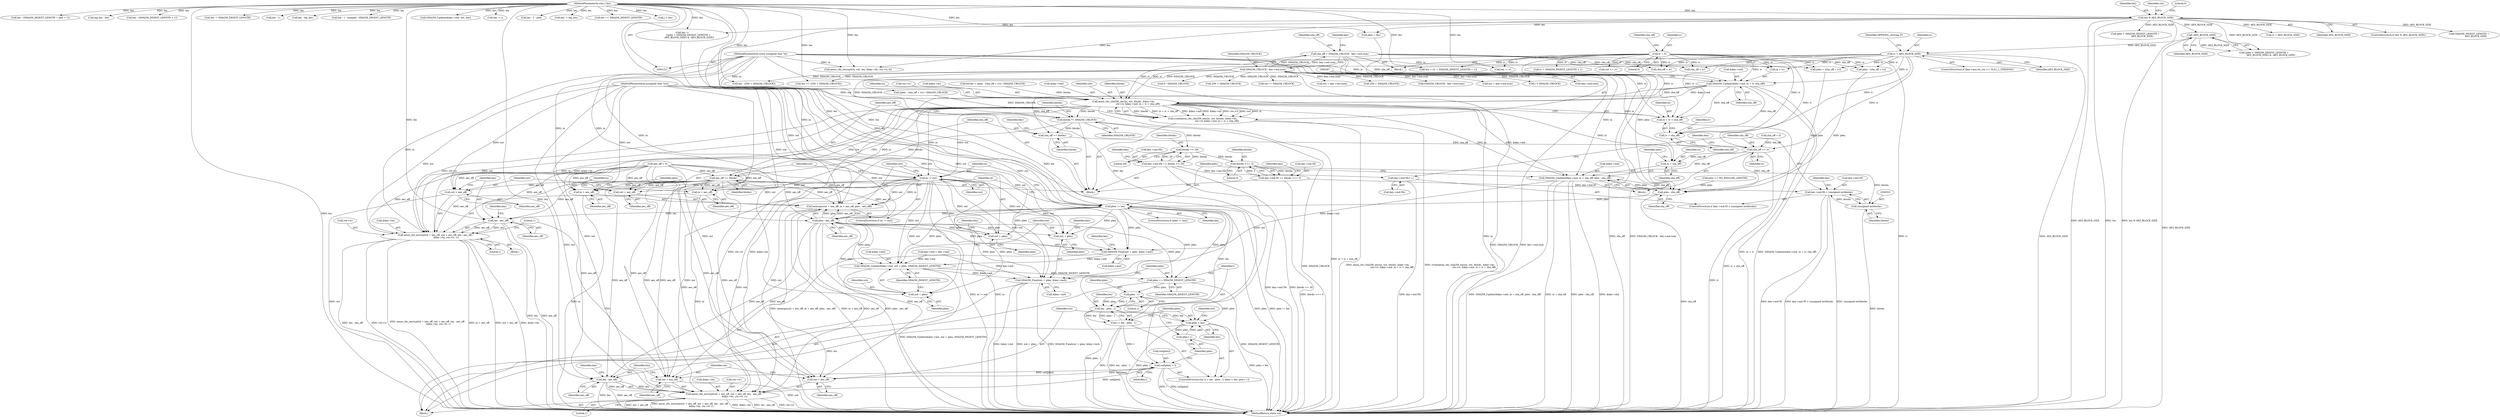 digraph "0_openssl_68595c0c2886e7942a14f98c17a55a88afb6c292_0@API" {
"1000257" [label="(Call,SHA256_Update(&key->md, in + iv, sha_off))"];
"1000126" [label="(MethodParameterIn,const unsigned char *in)"];
"1000209" [label="(Call,iv = AES_BLOCK_SIZE)"];
"1000196" [label="(Call,-AES_BLOCK_SIZE)"];
"1000169" [label="(Call,len % AES_BLOCK_SIZE)"];
"1000127" [label="(MethodParameterIn,size_t len)"];
"1000142" [label="(Call,iv = 0)"];
"1000154" [label="(Call,sha_off = SHA256_CBLOCK - key->md.num)"];
"1000156" [label="(Call,SHA256_CBLOCK - key->md.num)"];
"1000268" [label="(Call,aesni_cbc_sha256_enc(in, out, blocks, &key->ks,\n                                       ctx->iv, &key->md, in + iv + sha_off))"];
"1000266" [label="(Call,(void)aesni_cbc_sha256_enc(in, out, blocks, &key->ks,\n                                       ctx->iv, &key->md, in + iv + sha_off))"];
"1000288" [label="(Call,blocks *= SHA256_CBLOCK)"];
"1000291" [label="(Call,aes_off += blocks)"];
"1000359" [label="(Call,memcpy(out + aes_off, in + aes_off, plen - aes_off))"];
"1000360" [label="(Call,out + aes_off)"];
"1000363" [label="(Call,in + aes_off)"];
"1000366" [label="(Call,plen - aes_off)"];
"1000369" [label="(Call,SHA256_Final(out + plen, &key->md))"];
"1000384" [label="(Call,SHA256_Update(&key->md, out + plen, SHA256_DIGEST_LENGTH))"];
"1000393" [label="(Call,SHA256_Final(out + plen, &key->md))"];
"1000401" [label="(Call,plen += SHA256_DIGEST_LENGTH)"];
"1000409" [label="(Call,plen - 1)"];
"1000407" [label="(Call,len - plen - 1)"];
"1000405" [label="(Call,l = len - plen - 1)"];
"1000417" [label="(Call,out[plen] = l)"];
"1000422" [label="(Call,aesni_cbc_encrypt(out + aes_off, out + aes_off, len - aes_off,\n                              &key->ks, ctx->iv, 1))"];
"1000423" [label="(Call,out + aes_off)"];
"1000426" [label="(Call,out + aes_off)"];
"1000412" [label="(Call,plen < len)"];
"1000415" [label="(Call,plen++)"];
"1000429" [label="(Call,len - aes_off)"];
"1000370" [label="(Call,out + plen)"];
"1000389" [label="(Call,out + plen)"];
"1000394" [label="(Call,out + plen)"];
"1000442" [label="(Call,aesni_cbc_encrypt(in + aes_off, out + aes_off, len - aes_off,\n                              &key->ks, ctx->iv, 1))"];
"1000443" [label="(Call,in + aes_off)"];
"1000446" [label="(Call,out + aes_off)"];
"1000449" [label="(Call,len - aes_off)"];
"1000294" [label="(Call,sha_off += blocks)"];
"1000336" [label="(Call,sha_off += iv)"];
"1000339" [label="(Call,SHA256_Update(&key->md, in + sha_off, plen - sha_off))"];
"1000344" [label="(Call,in + sha_off)"];
"1000347" [label="(Call,plen - sha_off)"];
"1000351" [label="(Call,plen != len)"];
"1000303" [label="(Call,blocks >> 29)"];
"1000297" [label="(Call,key->md.Nh += blocks >> 29)"];
"1000325" [label="(Call,key->md.Nh++)"];
"1000312" [label="(Call,blocks <<= 3)"];
"1000306" [label="(Call,key->md.Nl += blocks <<= 3)"];
"1000316" [label="(Call,key->md.Nl < (unsigned int)blocks)"];
"1000322" [label="(Call,(unsigned int)blocks)"];
"1000356" [label="(Call,in != out)"];
"1000283" [label="(Call,in + iv + sha_off)"];
"1000285" [label="(Call,iv + sha_off)"];
"1000410" [label="(Identifier,plen)"];
"1000691" [label="(Call,len >= (256 + SHA256_CBLOCK))"];
"1000188" [label="(Call,len !=\n                 ((plen + SHA256_DIGEST_LENGTH +\n                   AES_BLOCK_SIZE) & -AES_BLOCK_SIZE))"];
"1000312" [label="(Call,blocks <<= 3)"];
"1000364" [label="(Identifier,in)"];
"1000421" [label="(Identifier,l)"];
"1000393" [label="(Call,SHA256_Final(out + plen, &key->md))"];
"1000354" [label="(Block,)"];
"1000303" [label="(Call,blocks >> 29)"];
"1000373" [label="(Call,&key->md)"];
"1000183" [label="(Call,plen = len)"];
"1000266" [label="(Call,(void)aesni_cbc_sha256_enc(in, out, blocks, &key->ks,\n                                       ctx->iv, &key->md, in + iv + sha_off))"];
"1000439" [label="(Literal,1)"];
"1000262" [label="(Call,in + iv)"];
"1000371" [label="(Identifier,out)"];
"1000693" [label="(Call,256 + SHA256_CBLOCK)"];
"1000425" [label="(Identifier,aes_off)"];
"1000454" [label="(Identifier,key)"];
"1000443" [label="(Call,in + aes_off)"];
"1000291" [label="(Call,aes_off += blocks)"];
"1000634" [label="(Call,len - (SHA256_DIGEST_LENGTH + pad + 1))"];
"1000285" [label="(Call,iv + sha_off)"];
"1000125" [label="(MethodParameterIn,unsigned char *out)"];
"1000369" [label="(Call,SHA256_Final(out + plen, &key->md))"];
"1000347" [label="(Call,plen - sha_off)"];
"1000446" [label="(Call,out + aes_off)"];
"1000445" [label="(Identifier,aes_off)"];
"1001943" [label="(Literal,1)"];
"1000426" [label="(Call,out + aes_off)"];
"1000257" [label="(Call,SHA256_Update(&key->md, in + iv, sha_off))"];
"1000646" [label="(Call,inp_len - len)"];
"1000432" [label="(Call,&key->ks)"];
"1000300" [label="(Identifier,key)"];
"1000270" [label="(Identifier,out)"];
"1000309" [label="(Identifier,key)"];
"1000363" [label="(Call,in + aes_off)"];
"1000595" [label="(Call,len - (SHA256_DIGEST_LENGTH + 1))"];
"1000128" [label="(Block,)"];
"1000350" [label="(ControlStructure,if (plen != len))"];
"1000328" [label="(Identifier,key)"];
"1000287" [label="(Identifier,sha_off)"];
"1000271" [label="(Identifier,blocks)"];
"1000290" [label="(Identifier,SHA256_CBLOCK)"];
"1000211" [label="(Identifier,AES_BLOCK_SIZE)"];
"1000256" [label="(Block,)"];
"1000407" [label="(Call,len - plen - 1)"];
"1000143" [label="(Identifier,iv)"];
"1000413" [label="(Identifier,plen)"];
"1000250" [label="(Call,plen - (sha_off + iv))"];
"1000406" [label="(Identifier,l)"];
"1000431" [label="(Identifier,aes_off)"];
"1000565" [label="(Call,iv + SHA256_DIGEST_LENGTH + 1)"];
"1000391" [label="(Identifier,plen)"];
"1000352" [label="(Identifier,plen)"];
"1000356" [label="(Call,in != out)"];
"1000355" [label="(ControlStructure,if (in != out))"];
"1000304" [label="(Identifier,blocks)"];
"1000314" [label="(Literal,3)"];
"1000293" [label="(Identifier,blocks)"];
"1000563" [label="(Call,len < (iv + SHA256_DIGEST_LENGTH + 1))"];
"1000258" [label="(Call,&key->md)"];
"1000368" [label="(Identifier,aes_off)"];
"1000375" [label="(Identifier,key)"];
"1000390" [label="(Identifier,out)"];
"1000448" [label="(Identifier,aes_off)"];
"1000687" [label="(Call,len -= SHA256_DIGEST_LENGTH)"];
"1000412" [label="(Call,plen < len)"];
"1000292" [label="(Identifier,aes_off)"];
"1000180" [label="(Call,plen == NO_PAYLOAD_LENGTH)"];
"1000127" [label="(MethodParameterIn,size_t len)"];
"1000269" [label="(Identifier,in)"];
"1000534" [label="(Call,iv = AES_BLOCK_SIZE)"];
"1000415" [label="(Call,plen++)"];
"1000590" [label="(Call,len - 1)"];
"1000377" [label="(Call,key->md = key->tail)"];
"1000404" [label="(ControlStructure,for (l = len - plen - 1; plen < len; plen++))"];
"1000333" [label="(Call,sha_off = 0)"];
"1000459" [label="(Literal,1)"];
"1000359" [label="(Call,memcpy(out + aes_off, in + aes_off, plen - aes_off))"];
"1000286" [label="(Identifier,iv)"];
"1000419" [label="(Identifier,out)"];
"1000450" [label="(Identifier,len)"];
"1000316" [label="(Call,key->md.Nl < (unsigned int)blocks)"];
"1000710" [label="(Call,SHA256_CBLOCK - key->md.num)"];
"1000289" [label="(Identifier,blocks)"];
"1000384" [label="(Call,SHA256_Update(&key->md, out + plen, SHA256_DIGEST_LENGTH))"];
"1000348" [label="(Identifier,plen)"];
"1000324" [label="(Identifier,blocks)"];
"1000397" [label="(Call,&key->md)"];
"1000322" [label="(Call,(unsigned int)blocks)"];
"1000249" [label="(Call,(plen - (sha_off + iv)) / SHA256_CBLOCK)"];
"1000370" [label="(Call,out + plen)"];
"1001663" [label="(Call,len - inp_len)"];
"1000276" [label="(Call,ctx->iv)"];
"1000429" [label="(Call,len - aes_off)"];
"1001739" [label="(Call,len - 1 - maxpad - SHA256_DIGEST_LENGTH)"];
"1000294" [label="(Call,sha_off += blocks)"];
"1000165" [label="(Identifier,key)"];
"1000171" [label="(Identifier,AES_BLOCK_SIZE)"];
"1000361" [label="(Identifier,out)"];
"1000395" [label="(Identifier,out)"];
"1000366" [label="(Call,plen - aes_off)"];
"1000580" [label="(Call,out += iv)"];
"1000417" [label="(Call,out[plen] = l)"];
"1000394" [label="(Call,out + plen)"];
"1000342" [label="(Identifier,key)"];
"1000288" [label="(Call,blocks *= SHA256_CBLOCK)"];
"1000147" [label="(Identifier,sha_off)"];
"1000317" [label="(Call,key->md.Nl)"];
"1000284" [label="(Identifier,in)"];
"1000216" [label="(Identifier,OPENSSL_ia32cap_P)"];
"1000242" [label="(Call,plen > (sha_off + iv))"];
"1000399" [label="(Identifier,key)"];
"1000244" [label="(Call,sha_off + iv)"];
"1000401" [label="(Call,plen += SHA256_DIGEST_LENGTH)"];
"1000168" [label="(ControlStructure,if (len % AES_BLOCK_SIZE))"];
"1000583" [label="(Call,len -= iv)"];
"1000853" [label="(Call,res = key->md.num)"];
"1000402" [label="(Identifier,plen)"];
"1000430" [label="(Identifier,len)"];
"1000349" [label="(Identifier,sha_off)"];
"1000452" [label="(Call,&key->ks)"];
"1000306" [label="(Call,key->md.Nl += blocks <<= 3)"];
"1000423" [label="(Call,out + aes_off)"];
"1000411" [label="(Literal,1)"];
"1000444" [label="(Identifier,in)"];
"1000190" [label="(Call,(plen + SHA256_DIGEST_LENGTH +\n                   AES_BLOCK_SIZE) & -AES_BLOCK_SIZE)"];
"1000170" [label="(Identifier,len)"];
"1001099" [label="(Call,i < SHA256_CBLOCK)"];
"1000158" [label="(Call,key->md.num)"];
"1001935" [label="(Call,SHA256_Update(&key->md, out, len))"];
"1000144" [label="(Literal,0)"];
"1000353" [label="(Identifier,len)"];
"1000449" [label="(Call,len - aes_off)"];
"1000193" [label="(Call,SHA256_DIGEST_LENGTH +\n                   AES_BLOCK_SIZE)"];
"1000416" [label="(Identifier,plen)"];
"1000178" [label="(Block,)"];
"1000389" [label="(Call,out + plen)"];
"1000346" [label="(Identifier,sha_off)"];
"1000727" [label="(Call,len -= j)"];
"1000705" [label="(Call,0 - SHA256_CBLOCK)"];
"1000272" [label="(Call,&key->ks)"];
"1000142" [label="(Call,iv = 0)"];
"1000340" [label="(Call,&key->md)"];
"1000379" [label="(Identifier,key)"];
"1000295" [label="(Identifier,sha_off)"];
"1000169" [label="(Call,len % AES_BLOCK_SIZE)"];
"1000298" [label="(Call,key->md.Nh)"];
"1000451" [label="(Identifier,aes_off)"];
"1000360" [label="(Call,out + aes_off)"];
"1000702" [label="(Call,256 + SHA256_CBLOCK)"];
"1000447" [label="(Identifier,out)"];
"1000700" [label="(Call,len - (256 + SHA256_CBLOCK))"];
"1000408" [label="(Identifier,len)"];
"1000176" [label="(Identifier,ctx)"];
"1001889" [label="(Call,len - 1 - pad)"];
"1000918" [label="(Call,res != SHA256_CBLOCK)"];
"1001944" [label="(MethodReturn,static int)"];
"1000283" [label="(Call,in + iv + sha_off)"];
"1000210" [label="(Identifier,iv)"];
"1000396" [label="(Identifier,plen)"];
"1001730" [label="(Call,len -= inp_len)"];
"1001625" [label="(Call,res = key->md.num)"];
"1001622" [label="(Call,len += SHA256_DIGEST_LENGTH)"];
"1000150" [label="(Call,aes_off = 0)"];
"1000305" [label="(Literal,29)"];
"1000365" [label="(Identifier,aes_off)"];
"1000201" [label="(ControlStructure,if (key->aux.tls_ver >= TLS1_1_VERSION))"];
"1000268" [label="(Call,aesni_cbc_sha256_enc(in, out, blocks, &key->ks,\n                                       ctx->iv, &key->md, in + iv + sha_off))"];
"1000296" [label="(Identifier,blocks)"];
"1000319" [label="(Identifier,key)"];
"1000265" [label="(Identifier,sha_off)"];
"1000357" [label="(Identifier,in)"];
"1000307" [label="(Call,key->md.Nl)"];
"1000197" [label="(Identifier,AES_BLOCK_SIZE)"];
"1000313" [label="(Identifier,blocks)"];
"1000209" [label="(Call,iv = AES_BLOCK_SIZE)"];
"1000442" [label="(Call,aesni_cbc_encrypt(in + aes_off, out + aes_off, len - aes_off,\n                              &key->ks, ctx->iv, 1))"];
"1000157" [label="(Identifier,SHA256_CBLOCK)"];
"1000358" [label="(Identifier,out)"];
"1000414" [label="(Identifier,len)"];
"1000337" [label="(Identifier,sha_off)"];
"1000863" [label="(Call,j < len)"];
"1000155" [label="(Identifier,sha_off)"];
"1000326" [label="(Call,key->md.Nh)"];
"1000441" [label="(Block,)"];
"1000385" [label="(Call,&key->md)"];
"1000252" [label="(Call,sha_off + iv)"];
"1000422" [label="(Call,aesni_cbc_encrypt(out + aes_off, out + aes_off, len - aes_off,\n                              &key->ks, ctx->iv, 1))"];
"1000126" [label="(MethodParameterIn,const unsigned char *in)"];
"1000367" [label="(Identifier,plen)"];
"1000427" [label="(Identifier,out)"];
"1000345" [label="(Identifier,in)"];
"1000344" [label="(Call,in + sha_off)"];
"1000480" [label="(Call,aesni_cbc_encrypt(in, out, len, &key->ks, ctx->iv, 0))"];
"1000403" [label="(Identifier,SHA256_DIGEST_LENGTH)"];
"1000456" [label="(Call,ctx->iv)"];
"1000315" [label="(ControlStructure,if (key->md.Nl < (unsigned int)blocks))"];
"1000336" [label="(Call,sha_off += iv)"];
"1000196" [label="(Call,-AES_BLOCK_SIZE)"];
"1000418" [label="(Call,out[plen])"];
"1000409" [label="(Call,plen - 1)"];
"1000405" [label="(Call,l = len - plen - 1)"];
"1000247" [label="(Call,blocks = (plen - (sha_off + iv)) / SHA256_CBLOCK)"];
"1000173" [label="(Literal,0)"];
"1000362" [label="(Identifier,aes_off)"];
"1000428" [label="(Identifier,aes_off)"];
"1000325" [label="(Call,key->md.Nh++)"];
"1000156" [label="(Call,SHA256_CBLOCK - key->md.num)"];
"1000279" [label="(Call,&key->md)"];
"1000392" [label="(Identifier,SHA256_DIGEST_LENGTH)"];
"1000191" [label="(Call,plen + SHA256_DIGEST_LENGTH +\n                   AES_BLOCK_SIZE)"];
"1000436" [label="(Call,ctx->iv)"];
"1000297" [label="(Call,key->md.Nh += blocks >> 29)"];
"1000424" [label="(Identifier,out)"];
"1000339" [label="(Call,SHA256_Update(&key->md, in + sha_off, plen - sha_off))"];
"1000338" [label="(Identifier,iv)"];
"1000372" [label="(Identifier,plen)"];
"1000434" [label="(Identifier,key)"];
"1000154" [label="(Call,sha_off = SHA256_CBLOCK - key->md.num)"];
"1000351" [label="(Call,plen != len)"];
"1000257" -> "1000256"  [label="AST: "];
"1000257" -> "1000265"  [label="CFG: "];
"1000258" -> "1000257"  [label="AST: "];
"1000262" -> "1000257"  [label="AST: "];
"1000265" -> "1000257"  [label="AST: "];
"1000267" -> "1000257"  [label="CFG: "];
"1000257" -> "1001944"  [label="DDG: in + iv"];
"1000257" -> "1001944"  [label="DDG: SHA256_Update(&key->md, in + iv, sha_off)"];
"1000126" -> "1000257"  [label="DDG: in"];
"1000209" -> "1000257"  [label="DDG: iv"];
"1000142" -> "1000257"  [label="DDG: iv"];
"1000154" -> "1000257"  [label="DDG: sha_off"];
"1000257" -> "1000268"  [label="DDG: &key->md"];
"1000257" -> "1000268"  [label="DDG: sha_off"];
"1000257" -> "1000283"  [label="DDG: sha_off"];
"1000257" -> "1000285"  [label="DDG: sha_off"];
"1000257" -> "1000294"  [label="DDG: sha_off"];
"1000126" -> "1000123"  [label="AST: "];
"1000126" -> "1001944"  [label="DDG: in"];
"1000126" -> "1000262"  [label="DDG: in"];
"1000126" -> "1000268"  [label="DDG: in"];
"1000126" -> "1000283"  [label="DDG: in"];
"1000126" -> "1000339"  [label="DDG: in"];
"1000126" -> "1000344"  [label="DDG: in"];
"1000126" -> "1000356"  [label="DDG: in"];
"1000126" -> "1000359"  [label="DDG: in"];
"1000126" -> "1000363"  [label="DDG: in"];
"1000126" -> "1000442"  [label="DDG: in"];
"1000126" -> "1000443"  [label="DDG: in"];
"1000126" -> "1000480"  [label="DDG: in"];
"1000209" -> "1000201"  [label="AST: "];
"1000209" -> "1000211"  [label="CFG: "];
"1000210" -> "1000209"  [label="AST: "];
"1000211" -> "1000209"  [label="AST: "];
"1000216" -> "1000209"  [label="CFG: "];
"1000209" -> "1001944"  [label="DDG: AES_BLOCK_SIZE"];
"1000196" -> "1000209"  [label="DDG: AES_BLOCK_SIZE"];
"1000209" -> "1000242"  [label="DDG: iv"];
"1000209" -> "1000244"  [label="DDG: iv"];
"1000209" -> "1000250"  [label="DDG: iv"];
"1000209" -> "1000252"  [label="DDG: iv"];
"1000209" -> "1000262"  [label="DDG: iv"];
"1000209" -> "1000268"  [label="DDG: iv"];
"1000209" -> "1000283"  [label="DDG: iv"];
"1000209" -> "1000285"  [label="DDG: iv"];
"1000209" -> "1000336"  [label="DDG: iv"];
"1000196" -> "1000190"  [label="AST: "];
"1000196" -> "1000197"  [label="CFG: "];
"1000197" -> "1000196"  [label="AST: "];
"1000190" -> "1000196"  [label="CFG: "];
"1000196" -> "1001944"  [label="DDG: AES_BLOCK_SIZE"];
"1000196" -> "1000190"  [label="DDG: AES_BLOCK_SIZE"];
"1000169" -> "1000196"  [label="DDG: AES_BLOCK_SIZE"];
"1000169" -> "1000168"  [label="AST: "];
"1000169" -> "1000171"  [label="CFG: "];
"1000170" -> "1000169"  [label="AST: "];
"1000171" -> "1000169"  [label="AST: "];
"1000173" -> "1000169"  [label="CFG: "];
"1000176" -> "1000169"  [label="CFG: "];
"1000169" -> "1001944"  [label="DDG: len % AES_BLOCK_SIZE"];
"1000169" -> "1001944"  [label="DDG: AES_BLOCK_SIZE"];
"1000169" -> "1001944"  [label="DDG: len"];
"1000127" -> "1000169"  [label="DDG: len"];
"1000169" -> "1000183"  [label="DDG: len"];
"1000169" -> "1000188"  [label="DDG: len"];
"1000169" -> "1000190"  [label="DDG: AES_BLOCK_SIZE"];
"1000169" -> "1000191"  [label="DDG: AES_BLOCK_SIZE"];
"1000169" -> "1000193"  [label="DDG: AES_BLOCK_SIZE"];
"1000169" -> "1000351"  [label="DDG: len"];
"1000169" -> "1000480"  [label="DDG: len"];
"1000169" -> "1000534"  [label="DDG: AES_BLOCK_SIZE"];
"1000127" -> "1000123"  [label="AST: "];
"1000127" -> "1001944"  [label="DDG: len"];
"1000127" -> "1000183"  [label="DDG: len"];
"1000127" -> "1000188"  [label="DDG: len"];
"1000127" -> "1000351"  [label="DDG: len"];
"1000127" -> "1000407"  [label="DDG: len"];
"1000127" -> "1000412"  [label="DDG: len"];
"1000127" -> "1000429"  [label="DDG: len"];
"1000127" -> "1000449"  [label="DDG: len"];
"1000127" -> "1000480"  [label="DDG: len"];
"1000127" -> "1000563"  [label="DDG: len"];
"1000127" -> "1000583"  [label="DDG: len"];
"1000127" -> "1000590"  [label="DDG: len"];
"1000127" -> "1000595"  [label="DDG: len"];
"1000127" -> "1000634"  [label="DDG: len"];
"1000127" -> "1000646"  [label="DDG: len"];
"1000127" -> "1000687"  [label="DDG: len"];
"1000127" -> "1000691"  [label="DDG: len"];
"1000127" -> "1000700"  [label="DDG: len"];
"1000127" -> "1000727"  [label="DDG: len"];
"1000127" -> "1000863"  [label="DDG: len"];
"1000127" -> "1001622"  [label="DDG: len"];
"1000127" -> "1001663"  [label="DDG: len"];
"1000127" -> "1001730"  [label="DDG: len"];
"1000127" -> "1001739"  [label="DDG: len"];
"1000127" -> "1001889"  [label="DDG: len"];
"1000127" -> "1001935"  [label="DDG: len"];
"1000142" -> "1000128"  [label="AST: "];
"1000142" -> "1000144"  [label="CFG: "];
"1000143" -> "1000142"  [label="AST: "];
"1000144" -> "1000142"  [label="AST: "];
"1000147" -> "1000142"  [label="CFG: "];
"1000142" -> "1001944"  [label="DDG: iv"];
"1000142" -> "1000242"  [label="DDG: iv"];
"1000142" -> "1000244"  [label="DDG: iv"];
"1000142" -> "1000250"  [label="DDG: iv"];
"1000142" -> "1000252"  [label="DDG: iv"];
"1000142" -> "1000262"  [label="DDG: iv"];
"1000142" -> "1000268"  [label="DDG: iv"];
"1000142" -> "1000283"  [label="DDG: iv"];
"1000142" -> "1000285"  [label="DDG: iv"];
"1000142" -> "1000336"  [label="DDG: iv"];
"1000142" -> "1000563"  [label="DDG: iv"];
"1000142" -> "1000565"  [label="DDG: iv"];
"1000142" -> "1000580"  [label="DDG: iv"];
"1000142" -> "1000583"  [label="DDG: iv"];
"1000154" -> "1000128"  [label="AST: "];
"1000154" -> "1000156"  [label="CFG: "];
"1000155" -> "1000154"  [label="AST: "];
"1000156" -> "1000154"  [label="AST: "];
"1000165" -> "1000154"  [label="CFG: "];
"1000154" -> "1001944"  [label="DDG: sha_off"];
"1000154" -> "1001944"  [label="DDG: SHA256_CBLOCK - key->md.num"];
"1000156" -> "1000154"  [label="DDG: SHA256_CBLOCK"];
"1000156" -> "1000154"  [label="DDG: key->md.num"];
"1000154" -> "1000242"  [label="DDG: sha_off"];
"1000154" -> "1000244"  [label="DDG: sha_off"];
"1000154" -> "1000250"  [label="DDG: sha_off"];
"1000154" -> "1000252"  [label="DDG: sha_off"];
"1000156" -> "1000158"  [label="CFG: "];
"1000157" -> "1000156"  [label="AST: "];
"1000158" -> "1000156"  [label="AST: "];
"1000156" -> "1001944"  [label="DDG: SHA256_CBLOCK"];
"1000156" -> "1001944"  [label="DDG: key->md.num"];
"1000156" -> "1000249"  [label="DDG: SHA256_CBLOCK"];
"1000156" -> "1000288"  [label="DDG: SHA256_CBLOCK"];
"1000156" -> "1000691"  [label="DDG: SHA256_CBLOCK"];
"1000156" -> "1000693"  [label="DDG: SHA256_CBLOCK"];
"1000156" -> "1000700"  [label="DDG: SHA256_CBLOCK"];
"1000156" -> "1000702"  [label="DDG: SHA256_CBLOCK"];
"1000156" -> "1000705"  [label="DDG: SHA256_CBLOCK"];
"1000156" -> "1000710"  [label="DDG: key->md.num"];
"1000156" -> "1000853"  [label="DDG: key->md.num"];
"1000156" -> "1000918"  [label="DDG: SHA256_CBLOCK"];
"1000156" -> "1001099"  [label="DDG: SHA256_CBLOCK"];
"1000156" -> "1001625"  [label="DDG: key->md.num"];
"1000268" -> "1000266"  [label="AST: "];
"1000268" -> "1000283"  [label="CFG: "];
"1000269" -> "1000268"  [label="AST: "];
"1000270" -> "1000268"  [label="AST: "];
"1000271" -> "1000268"  [label="AST: "];
"1000272" -> "1000268"  [label="AST: "];
"1000276" -> "1000268"  [label="AST: "];
"1000279" -> "1000268"  [label="AST: "];
"1000283" -> "1000268"  [label="AST: "];
"1000266" -> "1000268"  [label="CFG: "];
"1000268" -> "1001944"  [label="DDG: in + iv + sha_off"];
"1000268" -> "1000266"  [label="DDG: blocks"];
"1000268" -> "1000266"  [label="DDG: in + iv + sha_off"];
"1000268" -> "1000266"  [label="DDG: &key->md"];
"1000268" -> "1000266"  [label="DDG: &key->ks"];
"1000268" -> "1000266"  [label="DDG: ctx->iv"];
"1000268" -> "1000266"  [label="DDG: out"];
"1000268" -> "1000266"  [label="DDG: in"];
"1000125" -> "1000268"  [label="DDG: out"];
"1000247" -> "1000268"  [label="DDG: blocks"];
"1000268" -> "1000288"  [label="DDG: blocks"];
"1000268" -> "1000339"  [label="DDG: &key->md"];
"1000268" -> "1000339"  [label="DDG: in"];
"1000268" -> "1000344"  [label="DDG: in"];
"1000268" -> "1000356"  [label="DDG: in"];
"1000268" -> "1000356"  [label="DDG: out"];
"1000268" -> "1000422"  [label="DDG: &key->ks"];
"1000268" -> "1000422"  [label="DDG: ctx->iv"];
"1000268" -> "1000442"  [label="DDG: in"];
"1000268" -> "1000442"  [label="DDG: out"];
"1000268" -> "1000442"  [label="DDG: &key->ks"];
"1000268" -> "1000442"  [label="DDG: ctx->iv"];
"1000268" -> "1000443"  [label="DDG: in"];
"1000268" -> "1000446"  [label="DDG: out"];
"1000266" -> "1000256"  [label="AST: "];
"1000267" -> "1000266"  [label="AST: "];
"1000289" -> "1000266"  [label="CFG: "];
"1000266" -> "1001944"  [label="DDG: aesni_cbc_sha256_enc(in, out, blocks, &key->ks,\n                                       ctx->iv, &key->md, in + iv + sha_off)"];
"1000266" -> "1001944"  [label="DDG: (void)aesni_cbc_sha256_enc(in, out, blocks, &key->ks,\n                                       ctx->iv, &key->md, in + iv + sha_off)"];
"1000288" -> "1000256"  [label="AST: "];
"1000288" -> "1000290"  [label="CFG: "];
"1000289" -> "1000288"  [label="AST: "];
"1000290" -> "1000288"  [label="AST: "];
"1000292" -> "1000288"  [label="CFG: "];
"1000288" -> "1001944"  [label="DDG: SHA256_CBLOCK"];
"1000249" -> "1000288"  [label="DDG: SHA256_CBLOCK"];
"1000288" -> "1000291"  [label="DDG: blocks"];
"1000288" -> "1000294"  [label="DDG: blocks"];
"1000288" -> "1000303"  [label="DDG: blocks"];
"1000291" -> "1000256"  [label="AST: "];
"1000291" -> "1000293"  [label="CFG: "];
"1000292" -> "1000291"  [label="AST: "];
"1000293" -> "1000291"  [label="AST: "];
"1000295" -> "1000291"  [label="CFG: "];
"1000150" -> "1000291"  [label="DDG: aes_off"];
"1000291" -> "1000359"  [label="DDG: aes_off"];
"1000291" -> "1000360"  [label="DDG: aes_off"];
"1000291" -> "1000363"  [label="DDG: aes_off"];
"1000291" -> "1000366"  [label="DDG: aes_off"];
"1000291" -> "1000422"  [label="DDG: aes_off"];
"1000291" -> "1000423"  [label="DDG: aes_off"];
"1000291" -> "1000426"  [label="DDG: aes_off"];
"1000291" -> "1000429"  [label="DDG: aes_off"];
"1000291" -> "1000442"  [label="DDG: aes_off"];
"1000291" -> "1000443"  [label="DDG: aes_off"];
"1000291" -> "1000446"  [label="DDG: aes_off"];
"1000291" -> "1000449"  [label="DDG: aes_off"];
"1000359" -> "1000355"  [label="AST: "];
"1000359" -> "1000366"  [label="CFG: "];
"1000360" -> "1000359"  [label="AST: "];
"1000363" -> "1000359"  [label="AST: "];
"1000366" -> "1000359"  [label="AST: "];
"1000371" -> "1000359"  [label="CFG: "];
"1000359" -> "1001944"  [label="DDG: plen - aes_off"];
"1000359" -> "1001944"  [label="DDG: in + aes_off"];
"1000359" -> "1001944"  [label="DDG: memcpy(out + aes_off, in + aes_off, plen - aes_off)"];
"1000356" -> "1000359"  [label="DDG: out"];
"1000356" -> "1000359"  [label="DDG: in"];
"1000125" -> "1000359"  [label="DDG: out"];
"1000150" -> "1000359"  [label="DDG: aes_off"];
"1000366" -> "1000359"  [label="DDG: plen"];
"1000366" -> "1000359"  [label="DDG: aes_off"];
"1000360" -> "1000362"  [label="CFG: "];
"1000361" -> "1000360"  [label="AST: "];
"1000362" -> "1000360"  [label="AST: "];
"1000364" -> "1000360"  [label="CFG: "];
"1000356" -> "1000360"  [label="DDG: out"];
"1000125" -> "1000360"  [label="DDG: out"];
"1000150" -> "1000360"  [label="DDG: aes_off"];
"1000363" -> "1000365"  [label="CFG: "];
"1000364" -> "1000363"  [label="AST: "];
"1000365" -> "1000363"  [label="AST: "];
"1000367" -> "1000363"  [label="CFG: "];
"1000363" -> "1001944"  [label="DDG: in"];
"1000356" -> "1000363"  [label="DDG: in"];
"1000150" -> "1000363"  [label="DDG: aes_off"];
"1000366" -> "1000368"  [label="CFG: "];
"1000367" -> "1000366"  [label="AST: "];
"1000368" -> "1000366"  [label="AST: "];
"1000351" -> "1000366"  [label="DDG: plen"];
"1000150" -> "1000366"  [label="DDG: aes_off"];
"1000366" -> "1000369"  [label="DDG: plen"];
"1000366" -> "1000370"  [label="DDG: plen"];
"1000366" -> "1000384"  [label="DDG: plen"];
"1000366" -> "1000389"  [label="DDG: plen"];
"1000366" -> "1000393"  [label="DDG: plen"];
"1000366" -> "1000394"  [label="DDG: plen"];
"1000366" -> "1000401"  [label="DDG: plen"];
"1000366" -> "1000422"  [label="DDG: aes_off"];
"1000366" -> "1000423"  [label="DDG: aes_off"];
"1000366" -> "1000426"  [label="DDG: aes_off"];
"1000366" -> "1000429"  [label="DDG: aes_off"];
"1000369" -> "1000354"  [label="AST: "];
"1000369" -> "1000373"  [label="CFG: "];
"1000370" -> "1000369"  [label="AST: "];
"1000373" -> "1000369"  [label="AST: "];
"1000379" -> "1000369"  [label="CFG: "];
"1000356" -> "1000369"  [label="DDG: out"];
"1000125" -> "1000369"  [label="DDG: out"];
"1000351" -> "1000369"  [label="DDG: plen"];
"1000339" -> "1000369"  [label="DDG: &key->md"];
"1000369" -> "1000384"  [label="DDG: &key->md"];
"1000384" -> "1000354"  [label="AST: "];
"1000384" -> "1000392"  [label="CFG: "];
"1000385" -> "1000384"  [label="AST: "];
"1000389" -> "1000384"  [label="AST: "];
"1000392" -> "1000384"  [label="AST: "];
"1000395" -> "1000384"  [label="CFG: "];
"1000384" -> "1001944"  [label="DDG: SHA256_Update(&key->md, out + plen, SHA256_DIGEST_LENGTH)"];
"1000377" -> "1000384"  [label="DDG: key->md"];
"1000125" -> "1000384"  [label="DDG: out"];
"1000356" -> "1000384"  [label="DDG: out"];
"1000351" -> "1000384"  [label="DDG: plen"];
"1000384" -> "1000393"  [label="DDG: &key->md"];
"1000384" -> "1000401"  [label="DDG: SHA256_DIGEST_LENGTH"];
"1000393" -> "1000354"  [label="AST: "];
"1000393" -> "1000397"  [label="CFG: "];
"1000394" -> "1000393"  [label="AST: "];
"1000397" -> "1000393"  [label="AST: "];
"1000402" -> "1000393"  [label="CFG: "];
"1000393" -> "1001944"  [label="DDG: &key->md"];
"1000393" -> "1001944"  [label="DDG: out + plen"];
"1000393" -> "1001944"  [label="DDG: SHA256_Final(out + plen, &key->md)"];
"1000125" -> "1000393"  [label="DDG: out"];
"1000356" -> "1000393"  [label="DDG: out"];
"1000351" -> "1000393"  [label="DDG: plen"];
"1000377" -> "1000393"  [label="DDG: key->md"];
"1000401" -> "1000354"  [label="AST: "];
"1000401" -> "1000403"  [label="CFG: "];
"1000402" -> "1000401"  [label="AST: "];
"1000403" -> "1000401"  [label="AST: "];
"1000406" -> "1000401"  [label="CFG: "];
"1000401" -> "1001944"  [label="DDG: SHA256_DIGEST_LENGTH"];
"1000351" -> "1000401"  [label="DDG: plen"];
"1000401" -> "1000409"  [label="DDG: plen"];
"1000409" -> "1000407"  [label="AST: "];
"1000409" -> "1000411"  [label="CFG: "];
"1000410" -> "1000409"  [label="AST: "];
"1000411" -> "1000409"  [label="AST: "];
"1000407" -> "1000409"  [label="CFG: "];
"1000409" -> "1000407"  [label="DDG: plen"];
"1000409" -> "1000407"  [label="DDG: 1"];
"1000409" -> "1000412"  [label="DDG: plen"];
"1000407" -> "1000405"  [label="AST: "];
"1000408" -> "1000407"  [label="AST: "];
"1000405" -> "1000407"  [label="CFG: "];
"1000407" -> "1001944"  [label="DDG: plen - 1"];
"1000407" -> "1000405"  [label="DDG: len"];
"1000407" -> "1000405"  [label="DDG: plen - 1"];
"1000351" -> "1000407"  [label="DDG: len"];
"1000407" -> "1000412"  [label="DDG: len"];
"1000405" -> "1000404"  [label="AST: "];
"1000406" -> "1000405"  [label="AST: "];
"1000413" -> "1000405"  [label="CFG: "];
"1000405" -> "1001944"  [label="DDG: len - plen - 1"];
"1000405" -> "1001944"  [label="DDG: l"];
"1000405" -> "1000417"  [label="DDG: l"];
"1000417" -> "1000404"  [label="AST: "];
"1000417" -> "1000421"  [label="CFG: "];
"1000418" -> "1000417"  [label="AST: "];
"1000421" -> "1000417"  [label="AST: "];
"1000416" -> "1000417"  [label="CFG: "];
"1000417" -> "1001944"  [label="DDG: out[plen]"];
"1000417" -> "1001944"  [label="DDG: l"];
"1000125" -> "1000417"  [label="DDG: out"];
"1000417" -> "1000422"  [label="DDG: out[plen]"];
"1000417" -> "1000423"  [label="DDG: out[plen]"];
"1000417" -> "1000426"  [label="DDG: out[plen]"];
"1000422" -> "1000354"  [label="AST: "];
"1000422" -> "1000439"  [label="CFG: "];
"1000423" -> "1000422"  [label="AST: "];
"1000426" -> "1000422"  [label="AST: "];
"1000429" -> "1000422"  [label="AST: "];
"1000432" -> "1000422"  [label="AST: "];
"1000436" -> "1000422"  [label="AST: "];
"1000439" -> "1000422"  [label="AST: "];
"1001943" -> "1000422"  [label="CFG: "];
"1000422" -> "1001944"  [label="DDG: ctx->iv"];
"1000422" -> "1001944"  [label="DDG: out + aes_off"];
"1000422" -> "1001944"  [label="DDG: aesni_cbc_encrypt(out + aes_off, out + aes_off, len - aes_off,\n                              &key->ks, ctx->iv, 1)"];
"1000422" -> "1001944"  [label="DDG: &key->ks"];
"1000422" -> "1001944"  [label="DDG: len - aes_off"];
"1000125" -> "1000422"  [label="DDG: out"];
"1000356" -> "1000422"  [label="DDG: out"];
"1000150" -> "1000422"  [label="DDG: aes_off"];
"1000429" -> "1000422"  [label="DDG: len"];
"1000429" -> "1000422"  [label="DDG: aes_off"];
"1000423" -> "1000425"  [label="CFG: "];
"1000424" -> "1000423"  [label="AST: "];
"1000425" -> "1000423"  [label="AST: "];
"1000427" -> "1000423"  [label="CFG: "];
"1000125" -> "1000423"  [label="DDG: out"];
"1000356" -> "1000423"  [label="DDG: out"];
"1000150" -> "1000423"  [label="DDG: aes_off"];
"1000426" -> "1000428"  [label="CFG: "];
"1000427" -> "1000426"  [label="AST: "];
"1000428" -> "1000426"  [label="AST: "];
"1000430" -> "1000426"  [label="CFG: "];
"1000426" -> "1001944"  [label="DDG: out"];
"1000125" -> "1000426"  [label="DDG: out"];
"1000356" -> "1000426"  [label="DDG: out"];
"1000150" -> "1000426"  [label="DDG: aes_off"];
"1000412" -> "1000404"  [label="AST: "];
"1000412" -> "1000414"  [label="CFG: "];
"1000413" -> "1000412"  [label="AST: "];
"1000414" -> "1000412"  [label="AST: "];
"1000419" -> "1000412"  [label="CFG: "];
"1000424" -> "1000412"  [label="CFG: "];
"1000412" -> "1001944"  [label="DDG: plen < len"];
"1000412" -> "1001944"  [label="DDG: plen"];
"1000415" -> "1000412"  [label="DDG: plen"];
"1000412" -> "1000415"  [label="DDG: plen"];
"1000412" -> "1000429"  [label="DDG: len"];
"1000415" -> "1000404"  [label="AST: "];
"1000415" -> "1000416"  [label="CFG: "];
"1000416" -> "1000415"  [label="AST: "];
"1000413" -> "1000415"  [label="CFG: "];
"1000429" -> "1000431"  [label="CFG: "];
"1000430" -> "1000429"  [label="AST: "];
"1000431" -> "1000429"  [label="AST: "];
"1000434" -> "1000429"  [label="CFG: "];
"1000429" -> "1001944"  [label="DDG: aes_off"];
"1000429" -> "1001944"  [label="DDG: len"];
"1000150" -> "1000429"  [label="DDG: aes_off"];
"1000370" -> "1000372"  [label="CFG: "];
"1000371" -> "1000370"  [label="AST: "];
"1000372" -> "1000370"  [label="AST: "];
"1000375" -> "1000370"  [label="CFG: "];
"1000356" -> "1000370"  [label="DDG: out"];
"1000125" -> "1000370"  [label="DDG: out"];
"1000351" -> "1000370"  [label="DDG: plen"];
"1000389" -> "1000391"  [label="CFG: "];
"1000390" -> "1000389"  [label="AST: "];
"1000391" -> "1000389"  [label="AST: "];
"1000392" -> "1000389"  [label="CFG: "];
"1000125" -> "1000389"  [label="DDG: out"];
"1000356" -> "1000389"  [label="DDG: out"];
"1000351" -> "1000389"  [label="DDG: plen"];
"1000394" -> "1000396"  [label="CFG: "];
"1000395" -> "1000394"  [label="AST: "];
"1000396" -> "1000394"  [label="AST: "];
"1000399" -> "1000394"  [label="CFG: "];
"1000125" -> "1000394"  [label="DDG: out"];
"1000356" -> "1000394"  [label="DDG: out"];
"1000351" -> "1000394"  [label="DDG: plen"];
"1000442" -> "1000441"  [label="AST: "];
"1000442" -> "1000459"  [label="CFG: "];
"1000443" -> "1000442"  [label="AST: "];
"1000446" -> "1000442"  [label="AST: "];
"1000449" -> "1000442"  [label="AST: "];
"1000452" -> "1000442"  [label="AST: "];
"1000456" -> "1000442"  [label="AST: "];
"1000459" -> "1000442"  [label="AST: "];
"1001943" -> "1000442"  [label="CFG: "];
"1000442" -> "1001944"  [label="DDG: aesni_cbc_encrypt(in + aes_off, out + aes_off, len - aes_off,\n                              &key->ks, ctx->iv, 1)"];
"1000442" -> "1001944"  [label="DDG: in + aes_off"];
"1000442" -> "1001944"  [label="DDG: out + aes_off"];
"1000442" -> "1001944"  [label="DDG: &key->ks"];
"1000442" -> "1001944"  [label="DDG: len - aes_off"];
"1000442" -> "1001944"  [label="DDG: ctx->iv"];
"1000150" -> "1000442"  [label="DDG: aes_off"];
"1000125" -> "1000442"  [label="DDG: out"];
"1000449" -> "1000442"  [label="DDG: len"];
"1000449" -> "1000442"  [label="DDG: aes_off"];
"1000443" -> "1000445"  [label="CFG: "];
"1000444" -> "1000443"  [label="AST: "];
"1000445" -> "1000443"  [label="AST: "];
"1000447" -> "1000443"  [label="CFG: "];
"1000443" -> "1001944"  [label="DDG: in"];
"1000150" -> "1000443"  [label="DDG: aes_off"];
"1000446" -> "1000448"  [label="CFG: "];
"1000447" -> "1000446"  [label="AST: "];
"1000448" -> "1000446"  [label="AST: "];
"1000450" -> "1000446"  [label="CFG: "];
"1000446" -> "1001944"  [label="DDG: out"];
"1000125" -> "1000446"  [label="DDG: out"];
"1000150" -> "1000446"  [label="DDG: aes_off"];
"1000449" -> "1000451"  [label="CFG: "];
"1000450" -> "1000449"  [label="AST: "];
"1000451" -> "1000449"  [label="AST: "];
"1000454" -> "1000449"  [label="CFG: "];
"1000449" -> "1001944"  [label="DDG: len"];
"1000449" -> "1001944"  [label="DDG: aes_off"];
"1000351" -> "1000449"  [label="DDG: len"];
"1000150" -> "1000449"  [label="DDG: aes_off"];
"1000294" -> "1000256"  [label="AST: "];
"1000294" -> "1000296"  [label="CFG: "];
"1000295" -> "1000294"  [label="AST: "];
"1000296" -> "1000294"  [label="AST: "];
"1000300" -> "1000294"  [label="CFG: "];
"1000294" -> "1000336"  [label="DDG: sha_off"];
"1000336" -> "1000178"  [label="AST: "];
"1000336" -> "1000338"  [label="CFG: "];
"1000337" -> "1000336"  [label="AST: "];
"1000338" -> "1000336"  [label="AST: "];
"1000342" -> "1000336"  [label="CFG: "];
"1000336" -> "1001944"  [label="DDG: iv"];
"1000333" -> "1000336"  [label="DDG: sha_off"];
"1000336" -> "1000339"  [label="DDG: sha_off"];
"1000336" -> "1000344"  [label="DDG: sha_off"];
"1000336" -> "1000347"  [label="DDG: sha_off"];
"1000339" -> "1000178"  [label="AST: "];
"1000339" -> "1000347"  [label="CFG: "];
"1000340" -> "1000339"  [label="AST: "];
"1000344" -> "1000339"  [label="AST: "];
"1000347" -> "1000339"  [label="AST: "];
"1000352" -> "1000339"  [label="CFG: "];
"1000339" -> "1001944"  [label="DDG: SHA256_Update(&key->md, in + sha_off, plen - sha_off)"];
"1000339" -> "1001944"  [label="DDG: in + sha_off"];
"1000339" -> "1001944"  [label="DDG: plen - sha_off"];
"1000339" -> "1001944"  [label="DDG: &key->md"];
"1000347" -> "1000339"  [label="DDG: plen"];
"1000347" -> "1000339"  [label="DDG: sha_off"];
"1000344" -> "1000346"  [label="CFG: "];
"1000345" -> "1000344"  [label="AST: "];
"1000346" -> "1000344"  [label="AST: "];
"1000348" -> "1000344"  [label="CFG: "];
"1000347" -> "1000349"  [label="CFG: "];
"1000348" -> "1000347"  [label="AST: "];
"1000349" -> "1000347"  [label="AST: "];
"1000347" -> "1001944"  [label="DDG: sha_off"];
"1000250" -> "1000347"  [label="DDG: plen"];
"1000183" -> "1000347"  [label="DDG: plen"];
"1000242" -> "1000347"  [label="DDG: plen"];
"1000180" -> "1000347"  [label="DDG: plen"];
"1000347" -> "1000351"  [label="DDG: plen"];
"1000351" -> "1000350"  [label="AST: "];
"1000351" -> "1000353"  [label="CFG: "];
"1000352" -> "1000351"  [label="AST: "];
"1000353" -> "1000351"  [label="AST: "];
"1000357" -> "1000351"  [label="CFG: "];
"1000444" -> "1000351"  [label="CFG: "];
"1000351" -> "1001944"  [label="DDG: plen != len"];
"1000351" -> "1001944"  [label="DDG: plen"];
"1000188" -> "1000351"  [label="DDG: len"];
"1000303" -> "1000297"  [label="AST: "];
"1000303" -> "1000305"  [label="CFG: "];
"1000304" -> "1000303"  [label="AST: "];
"1000305" -> "1000303"  [label="AST: "];
"1000297" -> "1000303"  [label="CFG: "];
"1000303" -> "1000297"  [label="DDG: blocks"];
"1000303" -> "1000297"  [label="DDG: 29"];
"1000303" -> "1000312"  [label="DDG: blocks"];
"1000297" -> "1000256"  [label="AST: "];
"1000298" -> "1000297"  [label="AST: "];
"1000309" -> "1000297"  [label="CFG: "];
"1000297" -> "1001944"  [label="DDG: key->md.Nh"];
"1000297" -> "1001944"  [label="DDG: blocks >> 29"];
"1000297" -> "1000325"  [label="DDG: key->md.Nh"];
"1000325" -> "1000315"  [label="AST: "];
"1000325" -> "1000326"  [label="CFG: "];
"1000326" -> "1000325"  [label="AST: "];
"1000337" -> "1000325"  [label="CFG: "];
"1000325" -> "1001944"  [label="DDG: key->md.Nh"];
"1000312" -> "1000306"  [label="AST: "];
"1000312" -> "1000314"  [label="CFG: "];
"1000313" -> "1000312"  [label="AST: "];
"1000314" -> "1000312"  [label="AST: "];
"1000306" -> "1000312"  [label="CFG: "];
"1000312" -> "1000306"  [label="DDG: blocks"];
"1000312" -> "1000306"  [label="DDG: 3"];
"1000312" -> "1000322"  [label="DDG: blocks"];
"1000306" -> "1000256"  [label="AST: "];
"1000307" -> "1000306"  [label="AST: "];
"1000319" -> "1000306"  [label="CFG: "];
"1000306" -> "1001944"  [label="DDG: blocks <<= 3"];
"1000306" -> "1000316"  [label="DDG: key->md.Nl"];
"1000316" -> "1000315"  [label="AST: "];
"1000316" -> "1000322"  [label="CFG: "];
"1000317" -> "1000316"  [label="AST: "];
"1000322" -> "1000316"  [label="AST: "];
"1000328" -> "1000316"  [label="CFG: "];
"1000337" -> "1000316"  [label="CFG: "];
"1000316" -> "1001944"  [label="DDG: key->md.Nl < (unsigned int)blocks"];
"1000316" -> "1001944"  [label="DDG: (unsigned int)blocks"];
"1000316" -> "1001944"  [label="DDG: key->md.Nl"];
"1000322" -> "1000316"  [label="DDG: blocks"];
"1000322" -> "1000324"  [label="CFG: "];
"1000323" -> "1000322"  [label="AST: "];
"1000324" -> "1000322"  [label="AST: "];
"1000322" -> "1001944"  [label="DDG: blocks"];
"1000356" -> "1000355"  [label="AST: "];
"1000356" -> "1000358"  [label="CFG: "];
"1000357" -> "1000356"  [label="AST: "];
"1000358" -> "1000356"  [label="AST: "];
"1000361" -> "1000356"  [label="CFG: "];
"1000371" -> "1000356"  [label="CFG: "];
"1000356" -> "1001944"  [label="DDG: in != out"];
"1000356" -> "1001944"  [label="DDG: in"];
"1000125" -> "1000356"  [label="DDG: out"];
"1000283" -> "1000285"  [label="CFG: "];
"1000284" -> "1000283"  [label="AST: "];
"1000285" -> "1000283"  [label="AST: "];
"1000283" -> "1001944"  [label="DDG: iv + sha_off"];
"1000285" -> "1000287"  [label="CFG: "];
"1000286" -> "1000285"  [label="AST: "];
"1000287" -> "1000285"  [label="AST: "];
}
